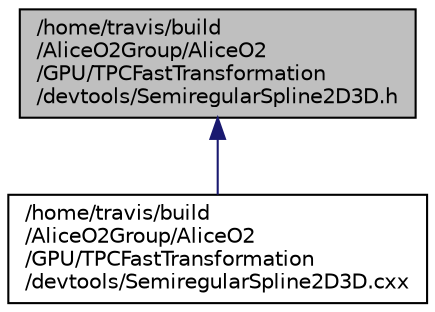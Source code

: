 digraph "/home/travis/build/AliceO2Group/AliceO2/GPU/TPCFastTransformation/devtools/SemiregularSpline2D3D.h"
{
 // INTERACTIVE_SVG=YES
  bgcolor="transparent";
  edge [fontname="Helvetica",fontsize="10",labelfontname="Helvetica",labelfontsize="10"];
  node [fontname="Helvetica",fontsize="10",shape=record];
  Node18 [label="/home/travis/build\l/AliceO2Group/AliceO2\l/GPU/TPCFastTransformation\l/devtools/SemiregularSpline2D3D.h",height=0.2,width=0.4,color="black", fillcolor="grey75", style="filled", fontcolor="black"];
  Node18 -> Node19 [dir="back",color="midnightblue",fontsize="10",style="solid",fontname="Helvetica"];
  Node19 [label="/home/travis/build\l/AliceO2Group/AliceO2\l/GPU/TPCFastTransformation\l/devtools/SemiregularSpline2D3D.cxx",height=0.2,width=0.4,color="black",URL="$db/d8d/SemiregularSpline2D3D_8cxx.html",tooltip="Implementation of SemiregularSpline2D3D class. "];
}
